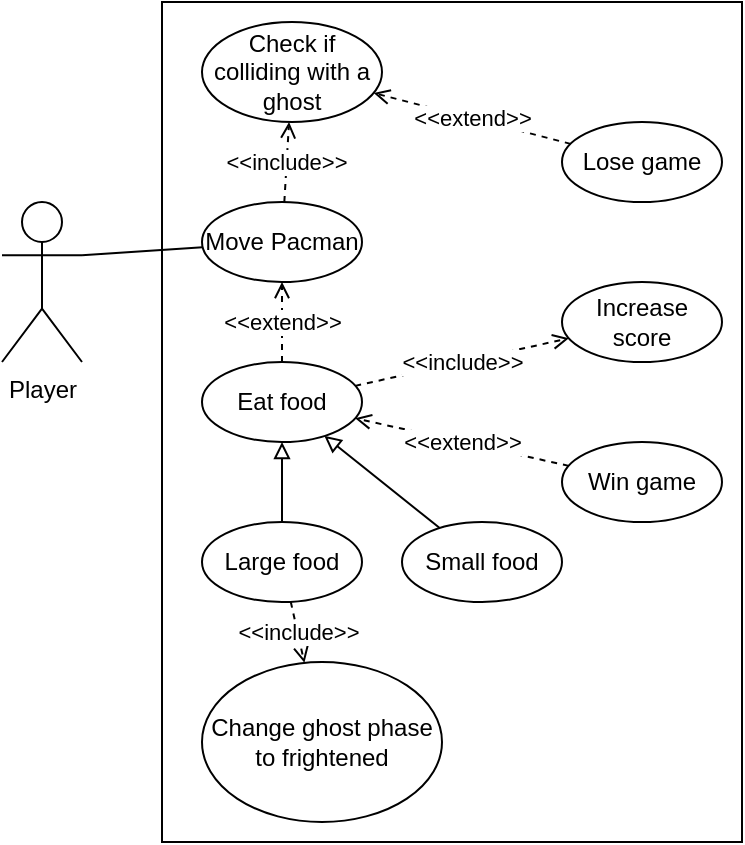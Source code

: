 <mxfile version="18.1.3" type="device"><diagram id="s23tsv3OQpyZa8uxmvdA" name="Page-1"><mxGraphModel dx="981" dy="597" grid="1" gridSize="10" guides="1" tooltips="1" connect="1" arrows="1" fold="1" page="1" pageScale="1" pageWidth="850" pageHeight="1100" math="0" shadow="0"><root><mxCell id="0"/><mxCell id="1" parent="0"/><mxCell id="XBeBE2m2iCc8V3skacOR-1" value="Player" style="shape=umlActor;verticalLabelPosition=bottom;verticalAlign=top;html=1;outlineConnect=0;" parent="1" vertex="1"><mxGeometry x="40" y="200" width="40" height="80" as="geometry"/></mxCell><mxCell id="XBeBE2m2iCc8V3skacOR-3" value="" style="rounded=0;whiteSpace=wrap;html=1;fillColor=none;" parent="1" vertex="1"><mxGeometry x="120" y="100" width="290" height="420" as="geometry"/></mxCell><mxCell id="XBeBE2m2iCc8V3skacOR-5" value="Move Pacman" style="ellipse;whiteSpace=wrap;html=1;" parent="1" vertex="1"><mxGeometry x="140" y="200" width="80" height="40" as="geometry"/></mxCell><mxCell id="XBeBE2m2iCc8V3skacOR-7" value="Eat food" style="ellipse;whiteSpace=wrap;html=1;" parent="1" vertex="1"><mxGeometry x="140" y="280" width="80" height="40" as="geometry"/></mxCell><mxCell id="eoAYoAQJoKbXPtJ8A1IX-1" value="" style="endArrow=none;html=1;rounded=0;exitX=1;exitY=0.333;exitDx=0;exitDy=0;exitPerimeter=0;" edge="1" parent="1" source="XBeBE2m2iCc8V3skacOR-1" target="XBeBE2m2iCc8V3skacOR-5"><mxGeometry width="50" height="50" relative="1" as="geometry"><mxPoint x="190" y="240" as="sourcePoint"/><mxPoint x="240" y="190" as="targetPoint"/></mxGeometry></mxCell><mxCell id="eoAYoAQJoKbXPtJ8A1IX-3" value="Check if colliding with a ghost" style="ellipse;whiteSpace=wrap;html=1;" vertex="1" parent="1"><mxGeometry x="140" y="110" width="90" height="50" as="geometry"/></mxCell><mxCell id="eoAYoAQJoKbXPtJ8A1IX-4" value="&amp;lt;&amp;lt;include&amp;gt;&amp;gt;" style="endArrow=open;dashed=1;html=1;rounded=0;endFill=0;" edge="1" parent="1" source="XBeBE2m2iCc8V3skacOR-5" target="eoAYoAQJoKbXPtJ8A1IX-3"><mxGeometry width="50" height="50" relative="1" as="geometry"><mxPoint x="200" y="240" as="sourcePoint"/><mxPoint x="250" y="190" as="targetPoint"/></mxGeometry></mxCell><mxCell id="eoAYoAQJoKbXPtJ8A1IX-6" value="&amp;lt;&amp;lt;extend&amp;gt;&amp;gt;" style="endArrow=open;dashed=1;html=1;rounded=0;endFill=0;" edge="1" parent="1" source="XBeBE2m2iCc8V3skacOR-7" target="XBeBE2m2iCc8V3skacOR-5"><mxGeometry width="50" height="50" relative="1" as="geometry"><mxPoint x="236.736" y="215.124" as="sourcePoint"/><mxPoint x="313.161" y="172.667" as="targetPoint"/></mxGeometry></mxCell><mxCell id="eoAYoAQJoKbXPtJ8A1IX-7" value="Large food" style="ellipse;whiteSpace=wrap;html=1;" vertex="1" parent="1"><mxGeometry x="140" y="360" width="80" height="40" as="geometry"/></mxCell><mxCell id="eoAYoAQJoKbXPtJ8A1IX-8" value="Small food" style="ellipse;whiteSpace=wrap;html=1;" vertex="1" parent="1"><mxGeometry x="240" y="360" width="80" height="40" as="geometry"/></mxCell><mxCell id="eoAYoAQJoKbXPtJ8A1IX-9" value="" style="endArrow=block;html=1;rounded=0;endFill=0;" edge="1" parent="1" source="eoAYoAQJoKbXPtJ8A1IX-7" target="XBeBE2m2iCc8V3skacOR-7"><mxGeometry width="50" height="50" relative="1" as="geometry"><mxPoint x="310" y="360" as="sourcePoint"/><mxPoint x="360" y="310" as="targetPoint"/></mxGeometry></mxCell><mxCell id="eoAYoAQJoKbXPtJ8A1IX-10" value="" style="endArrow=block;html=1;rounded=0;endFill=0;" edge="1" parent="1" source="eoAYoAQJoKbXPtJ8A1IX-8" target="XBeBE2m2iCc8V3skacOR-7"><mxGeometry width="50" height="50" relative="1" as="geometry"><mxPoint x="270.001" y="319.996" as="sourcePoint"/><mxPoint x="280.689" y="298.813" as="targetPoint"/></mxGeometry></mxCell><mxCell id="eoAYoAQJoKbXPtJ8A1IX-11" value="Increase score" style="ellipse;whiteSpace=wrap;html=1;" vertex="1" parent="1"><mxGeometry x="320" y="240" width="80" height="40" as="geometry"/></mxCell><mxCell id="eoAYoAQJoKbXPtJ8A1IX-12" value="&amp;lt;&amp;lt;include&amp;gt;&amp;gt;" style="endArrow=open;dashed=1;html=1;rounded=0;endFill=0;" edge="1" parent="1" source="XBeBE2m2iCc8V3skacOR-7" target="eoAYoAQJoKbXPtJ8A1IX-11"><mxGeometry width="50" height="50" relative="1" as="geometry"><mxPoint x="300" y="210" as="sourcePoint"/><mxPoint x="300" y="170" as="targetPoint"/></mxGeometry></mxCell><mxCell id="eoAYoAQJoKbXPtJ8A1IX-13" value="Win game" style="ellipse;whiteSpace=wrap;html=1;" vertex="1" parent="1"><mxGeometry x="320" y="320" width="80" height="40" as="geometry"/></mxCell><mxCell id="eoAYoAQJoKbXPtJ8A1IX-14" value="&amp;lt;&amp;lt;extend&amp;gt;&amp;gt;" style="endArrow=open;dashed=1;html=1;rounded=0;endFill=0;" edge="1" parent="1" source="eoAYoAQJoKbXPtJ8A1IX-13" target="XBeBE2m2iCc8V3skacOR-7"><mxGeometry width="50" height="50" relative="1" as="geometry"><mxPoint x="330" y="320" as="sourcePoint"/><mxPoint x="330" y="280" as="targetPoint"/></mxGeometry></mxCell><mxCell id="eoAYoAQJoKbXPtJ8A1IX-15" value="Lose game" style="ellipse;whiteSpace=wrap;html=1;" vertex="1" parent="1"><mxGeometry x="320" y="160" width="80" height="40" as="geometry"/></mxCell><mxCell id="eoAYoAQJoKbXPtJ8A1IX-16" value="&amp;lt;&amp;lt;extend&amp;gt;&amp;gt;" style="endArrow=open;dashed=1;html=1;rounded=0;endFill=0;" edge="1" parent="1" source="eoAYoAQJoKbXPtJ8A1IX-15" target="eoAYoAQJoKbXPtJ8A1IX-3"><mxGeometry width="50" height="50" relative="1" as="geometry"><mxPoint x="290" y="170" as="sourcePoint"/><mxPoint x="290" y="130" as="targetPoint"/></mxGeometry></mxCell><mxCell id="eoAYoAQJoKbXPtJ8A1IX-17" value="Change ghost phase to frightened" style="ellipse;whiteSpace=wrap;html=1;" vertex="1" parent="1"><mxGeometry x="140" y="430" width="120" height="80" as="geometry"/></mxCell><mxCell id="eoAYoAQJoKbXPtJ8A1IX-19" value="&amp;lt;&amp;lt;include&amp;gt;&amp;gt;" style="endArrow=open;dashed=1;html=1;rounded=0;endFill=0;" edge="1" parent="1" source="eoAYoAQJoKbXPtJ8A1IX-7" target="eoAYoAQJoKbXPtJ8A1IX-17"><mxGeometry width="50" height="50" relative="1" as="geometry"><mxPoint x="302.516" y="475.048" as="sourcePoint"/><mxPoint x="439.995" y="420.004" as="targetPoint"/></mxGeometry></mxCell></root></mxGraphModel></diagram></mxfile>